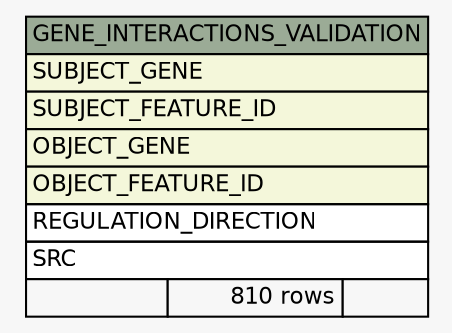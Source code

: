 // dot 2.38.0 on Windows 10 10.0
// SchemaSpy rev Unknown
digraph "GENE_INTERACTIONS_VALIDATION" {
  graph [
    rankdir="RL"
    bgcolor="#f7f7f7"
    nodesep="0.18"
    ranksep="0.46"
    fontname="Helvetica"
    fontsize="11"
  ];
  node [
    fontname="Helvetica"
    fontsize="11"
    shape="plaintext"
  ];
  edge [
    arrowsize="0.8"
  ];
  "GENE_INTERACTIONS_VALIDATION" [
    label=<
    <TABLE BORDER="0" CELLBORDER="1" CELLSPACING="0" BGCOLOR="#ffffff">
      <TR><TD COLSPAN="3" BGCOLOR="#9bab96" ALIGN="CENTER">GENE_INTERACTIONS_VALIDATION</TD></TR>
      <TR><TD PORT="SUBJECT_GENE" COLSPAN="3" BGCOLOR="#f4f7da" ALIGN="LEFT">SUBJECT_GENE</TD></TR>
      <TR><TD PORT="SUBJECT_FEATURE_ID" COLSPAN="3" BGCOLOR="#f4f7da" ALIGN="LEFT">SUBJECT_FEATURE_ID</TD></TR>
      <TR><TD PORT="OBJECT_GENE" COLSPAN="3" BGCOLOR="#f4f7da" ALIGN="LEFT">OBJECT_GENE</TD></TR>
      <TR><TD PORT="OBJECT_FEATURE_ID" COLSPAN="3" BGCOLOR="#f4f7da" ALIGN="LEFT">OBJECT_FEATURE_ID</TD></TR>
      <TR><TD PORT="REGULATION_DIRECTION" COLSPAN="3" ALIGN="LEFT">REGULATION_DIRECTION</TD></TR>
      <TR><TD PORT="SRC" COLSPAN="3" ALIGN="LEFT">SRC</TD></TR>
      <TR><TD ALIGN="LEFT" BGCOLOR="#f7f7f7">  </TD><TD ALIGN="RIGHT" BGCOLOR="#f7f7f7">810 rows</TD><TD ALIGN="RIGHT" BGCOLOR="#f7f7f7">  </TD></TR>
    </TABLE>>
    URL="tables/GENE_INTERACTIONS_VALIDATION.html"
    tooltip="GENE_INTERACTIONS_VALIDATION"
  ];
}
